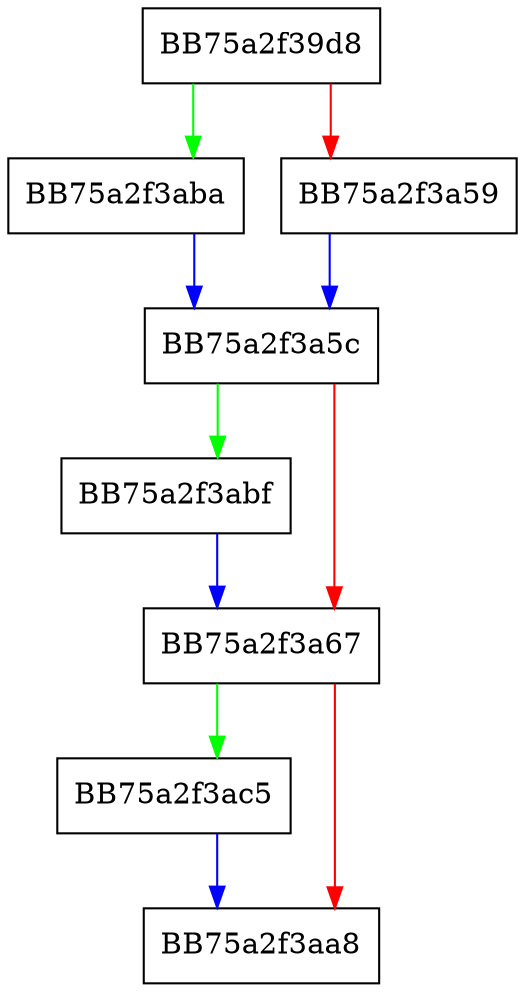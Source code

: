 digraph _Init {
  node [shape="box"];
  graph [splines=ortho];
  BB75a2f39d8 -> BB75a2f3aba [color="green"];
  BB75a2f39d8 -> BB75a2f3a59 [color="red"];
  BB75a2f3a59 -> BB75a2f3a5c [color="blue"];
  BB75a2f3a5c -> BB75a2f3abf [color="green"];
  BB75a2f3a5c -> BB75a2f3a67 [color="red"];
  BB75a2f3a67 -> BB75a2f3ac5 [color="green"];
  BB75a2f3a67 -> BB75a2f3aa8 [color="red"];
  BB75a2f3aba -> BB75a2f3a5c [color="blue"];
  BB75a2f3abf -> BB75a2f3a67 [color="blue"];
  BB75a2f3ac5 -> BB75a2f3aa8 [color="blue"];
}